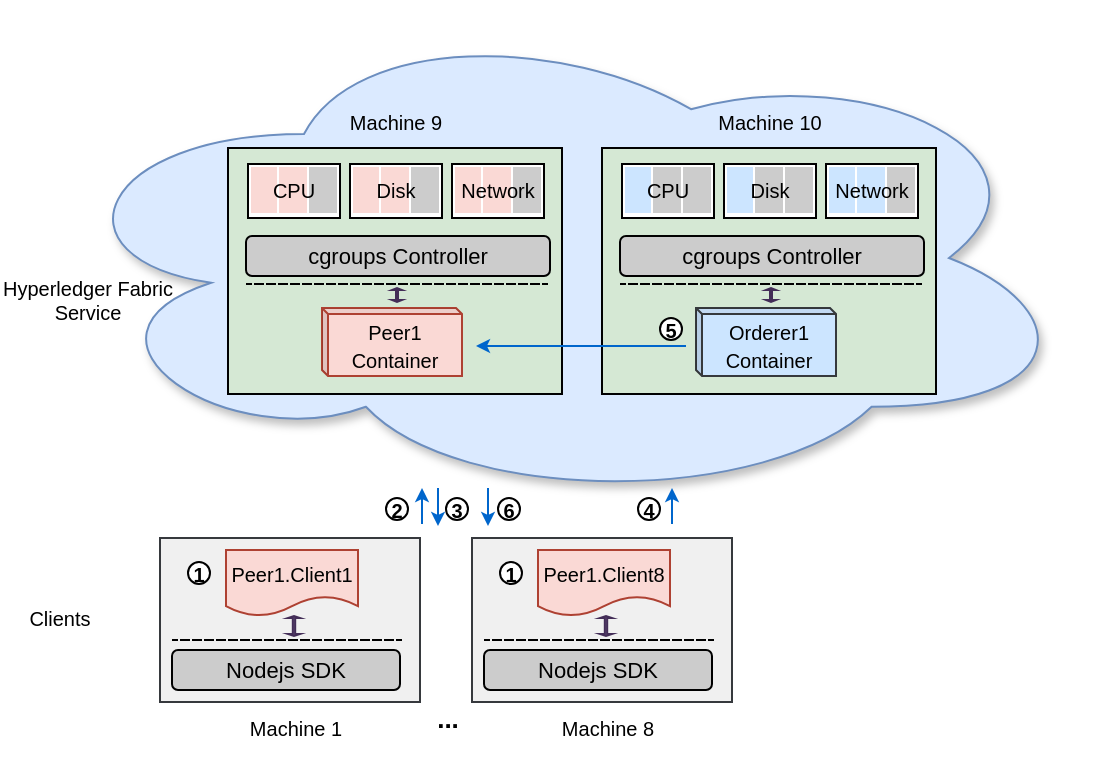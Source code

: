 <mxfile version="20.2.3" type="device"><diagram id="aW8BC6xyf7XYzy20FpQa" name="Page-1"><mxGraphModel dx="846" dy="538" grid="1" gridSize="10" guides="1" tooltips="1" connect="1" arrows="1" fold="1" page="1" pageScale="1" pageWidth="827" pageHeight="1169" math="0" shadow="0"><root><mxCell id="0"/><mxCell id="1" parent="0"/><mxCell id="eV-ryXbZPhfeSsPidO4Q-74" value="" style="ellipse;shape=cloud;whiteSpace=wrap;html=1;align=center;fillColor=#DBEAFF;strokeColor=#6c8ebf;shadow=1;" vertex="1" parent="1"><mxGeometry x="186" y="360" width="516" height="248" as="geometry"/></mxCell><mxCell id="eV-ryXbZPhfeSsPidO4Q-75" value="" style="rounded=0;whiteSpace=wrap;html=1;fillColor=#D5E8D4;" vertex="1" parent="1"><mxGeometry x="464" y="429" width="167" height="123" as="geometry"/></mxCell><mxCell id="eV-ryXbZPhfeSsPidO4Q-76" value="cgroups Controller" style="rounded=1;whiteSpace=wrap;html=1;fillColor=#CCCCCC;strokeColor=#000000;fontSize=11;" vertex="1" parent="1"><mxGeometry x="473" y="473" width="152" height="20" as="geometry"/></mxCell><mxCell id="eV-ryXbZPhfeSsPidO4Q-77" value="" style="endArrow=none;dashed=1;html=1;rounded=0;fontColor=#000000;shape=link;sketch=0;width=0;" edge="1" parent="1"><mxGeometry width="50" height="50" relative="1" as="geometry"><mxPoint x="624" y="497" as="sourcePoint"/><mxPoint x="473" y="497" as="targetPoint"/></mxGeometry></mxCell><mxCell id="eV-ryXbZPhfeSsPidO4Q-78" value="" style="html=1;shadow=0;dashed=0;align=center;verticalAlign=middle;shape=mxgraph.arrows2.twoWayArrow;dy=0.8;dx=1.0;fontColor=#ffffff;strokeColor=#432D57;fillColor=#76608a;direction=south;" vertex="1" parent="1"><mxGeometry x="546" y="499" width="5" height="7" as="geometry"/></mxCell><mxCell id="eV-ryXbZPhfeSsPidO4Q-79" value="" style="rounded=0;whiteSpace=wrap;html=1;shadow=0;labelBackgroundColor=none;fontSize=10;fontColor=#000000;strokeColor=#000000;fillColor=#FFFFFF;" vertex="1" parent="1"><mxGeometry x="474" y="437" width="46" height="27" as="geometry"/></mxCell><mxCell id="eV-ryXbZPhfeSsPidO4Q-80" value="" style="rounded=0;whiteSpace=wrap;html=1;shadow=0;fontSize=10;strokeColor=#FFFFFF;fillColor=#cce5ff;imageWidth=21;imageHeight=21;absoluteArcSize=1;" vertex="1" parent="1"><mxGeometry x="475" y="438" width="15" height="24" as="geometry"/></mxCell><mxCell id="eV-ryXbZPhfeSsPidO4Q-81" value="" style="rounded=0;whiteSpace=wrap;html=1;shadow=0;fontSize=10;strokeColor=#FFFFFF;fillColor=#CCCCCC;imageWidth=21;imageHeight=21;absoluteArcSize=1;" vertex="1" parent="1"><mxGeometry x="489" y="438" width="15" height="24" as="geometry"/></mxCell><mxCell id="eV-ryXbZPhfeSsPidO4Q-82" value="" style="rounded=0;whiteSpace=wrap;html=1;shadow=0;fontSize=10;fontColor=#000000;strokeColor=#FFFFFF;fillColor=#CCCCCC;imageWidth=21;imageHeight=21;absoluteArcSize=1;" vertex="1" parent="1"><mxGeometry x="504" y="438" width="15" height="24" as="geometry"/></mxCell><mxCell id="eV-ryXbZPhfeSsPidO4Q-83" value="CPU" style="text;html=1;strokeColor=none;fillColor=none;align=center;verticalAlign=middle;whiteSpace=wrap;rounded=0;fontSize=10;" vertex="1" parent="1"><mxGeometry x="470" y="438" width="54" height="24" as="geometry"/></mxCell><mxCell id="eV-ryXbZPhfeSsPidO4Q-84" value="" style="rounded=0;whiteSpace=wrap;html=1;shadow=0;labelBackgroundColor=none;fontSize=10;fontColor=#000000;strokeColor=#000000;fillColor=#FFFFFF;" vertex="1" parent="1"><mxGeometry x="525" y="437" width="46" height="27" as="geometry"/></mxCell><mxCell id="eV-ryXbZPhfeSsPidO4Q-85" value="" style="rounded=0;whiteSpace=wrap;html=1;shadow=0;fontSize=10;strokeColor=#FFFFFF;fillColor=#cce5ff;imageWidth=21;imageHeight=21;absoluteArcSize=1;" vertex="1" parent="1"><mxGeometry x="526" y="438" width="15" height="24" as="geometry"/></mxCell><mxCell id="eV-ryXbZPhfeSsPidO4Q-86" value="" style="rounded=0;whiteSpace=wrap;html=1;shadow=0;fontSize=10;strokeColor=#FFFFFF;fillColor=#CCCCCC;imageWidth=21;imageHeight=21;absoluteArcSize=1;" vertex="1" parent="1"><mxGeometry x="540" y="438" width="15" height="24" as="geometry"/></mxCell><mxCell id="eV-ryXbZPhfeSsPidO4Q-87" value="" style="rounded=0;whiteSpace=wrap;html=1;shadow=0;fontSize=10;fontColor=#000000;strokeColor=#FFFFFF;fillColor=#CCCCCC;imageWidth=21;imageHeight=21;absoluteArcSize=1;" vertex="1" parent="1"><mxGeometry x="555" y="438" width="15" height="24" as="geometry"/></mxCell><mxCell id="eV-ryXbZPhfeSsPidO4Q-88" value="Disk" style="text;html=1;strokeColor=none;fillColor=none;align=center;verticalAlign=middle;whiteSpace=wrap;rounded=0;fontSize=10;" vertex="1" parent="1"><mxGeometry x="521" y="438" width="54" height="24" as="geometry"/></mxCell><mxCell id="eV-ryXbZPhfeSsPidO4Q-89" value="" style="rounded=0;whiteSpace=wrap;html=1;shadow=0;labelBackgroundColor=none;fontSize=10;fontColor=#000000;strokeColor=#000000;fillColor=#FFFFFF;" vertex="1" parent="1"><mxGeometry x="576" y="437" width="46" height="27" as="geometry"/></mxCell><mxCell id="eV-ryXbZPhfeSsPidO4Q-90" value="" style="rounded=0;whiteSpace=wrap;html=1;shadow=0;fontSize=10;strokeColor=#FFFFFF;fillColor=#cce5ff;imageWidth=21;imageHeight=21;absoluteArcSize=1;" vertex="1" parent="1"><mxGeometry x="577" y="438" width="15" height="24" as="geometry"/></mxCell><mxCell id="eV-ryXbZPhfeSsPidO4Q-91" value="" style="rounded=0;whiteSpace=wrap;html=1;shadow=0;fontSize=10;strokeColor=#FFFFFF;fillColor=#cce5ff;imageWidth=21;imageHeight=21;absoluteArcSize=1;" vertex="1" parent="1"><mxGeometry x="591" y="438" width="15" height="24" as="geometry"/></mxCell><mxCell id="eV-ryXbZPhfeSsPidO4Q-92" value="" style="rounded=0;whiteSpace=wrap;html=1;shadow=0;fontSize=10;fontColor=#000000;strokeColor=#FFFFFF;fillColor=#CCCCCC;imageWidth=21;imageHeight=21;absoluteArcSize=1;" vertex="1" parent="1"><mxGeometry x="606" y="438" width="15" height="24" as="geometry"/></mxCell><mxCell id="eV-ryXbZPhfeSsPidO4Q-93" value="Network" style="text;html=1;strokeColor=none;fillColor=none;align=center;verticalAlign=middle;whiteSpace=wrap;rounded=0;fontSize=10;" vertex="1" parent="1"><mxGeometry x="572" y="438" width="54" height="24" as="geometry"/></mxCell><mxCell id="eV-ryXbZPhfeSsPidO4Q-94" value="&lt;font style=&quot;font-size: 10px;&quot;&gt;Orderer1&lt;br style=&quot;&quot;&gt;Container&lt;/font&gt;" style="shape=cube;whiteSpace=wrap;html=1;boundedLbl=1;backgroundOutline=1;darkOpacity=0.05;darkOpacity2=0.1;shadow=0;strokeColor=#36393d;fillColor=#cce5ff;size=3;fontSize=11;" vertex="1" parent="1"><mxGeometry x="511" y="509" width="70" height="34" as="geometry"/></mxCell><mxCell id="eV-ryXbZPhfeSsPidO4Q-95" value="&lt;font style=&quot;font-size: 10px;&quot;&gt;Machine 10&lt;/font&gt;" style="text;html=1;strokeColor=none;fillColor=none;align=center;verticalAlign=middle;whiteSpace=wrap;rounded=0;fontSize=10;" vertex="1" parent="1"><mxGeometry x="518" y="401" width="60" height="30" as="geometry"/></mxCell><mxCell id="eV-ryXbZPhfeSsPidO4Q-96" value="" style="rounded=0;whiteSpace=wrap;html=1;fillColor=#D5E8D4;" vertex="1" parent="1"><mxGeometry x="277" y="429" width="167" height="123" as="geometry"/></mxCell><mxCell id="eV-ryXbZPhfeSsPidO4Q-97" value="cgroups Controller" style="rounded=1;whiteSpace=wrap;html=1;fillColor=#CCCCCC;strokeColor=#000000;fontSize=11;" vertex="1" parent="1"><mxGeometry x="286" y="473" width="152" height="20" as="geometry"/></mxCell><mxCell id="eV-ryXbZPhfeSsPidO4Q-98" value="" style="endArrow=none;dashed=1;html=1;rounded=0;fontColor=#000000;shape=link;sketch=0;width=0;" edge="1" parent="1"><mxGeometry width="50" height="50" relative="1" as="geometry"><mxPoint x="437" y="497.0" as="sourcePoint"/><mxPoint x="286" y="497.0" as="targetPoint"/></mxGeometry></mxCell><mxCell id="eV-ryXbZPhfeSsPidO4Q-99" value="" style="html=1;shadow=0;dashed=0;align=center;verticalAlign=middle;shape=mxgraph.arrows2.twoWayArrow;dy=0.8;dx=1.0;fontColor=#ffffff;strokeColor=#432D57;fillColor=#76608a;direction=south;" vertex="1" parent="1"><mxGeometry x="359" y="499" width="5" height="7" as="geometry"/></mxCell><mxCell id="eV-ryXbZPhfeSsPidO4Q-100" value="" style="rounded=0;whiteSpace=wrap;html=1;shadow=0;labelBackgroundColor=none;fontSize=10;fontColor=#000000;strokeColor=#000000;fillColor=#FFFFFF;" vertex="1" parent="1"><mxGeometry x="287" y="437" width="46" height="27" as="geometry"/></mxCell><mxCell id="eV-ryXbZPhfeSsPidO4Q-101" value="" style="rounded=0;whiteSpace=wrap;html=1;shadow=0;fontSize=10;strokeColor=#FFFFFF;fillColor=#fad9d5;imageWidth=21;imageHeight=21;absoluteArcSize=1;" vertex="1" parent="1"><mxGeometry x="288" y="438" width="15" height="24" as="geometry"/></mxCell><mxCell id="eV-ryXbZPhfeSsPidO4Q-102" value="" style="rounded=0;whiteSpace=wrap;html=1;shadow=0;fontSize=10;strokeColor=#FFFFFF;fillColor=#fad9d5;imageWidth=21;imageHeight=21;absoluteArcSize=1;" vertex="1" parent="1"><mxGeometry x="302" y="438" width="15" height="24" as="geometry"/></mxCell><mxCell id="eV-ryXbZPhfeSsPidO4Q-103" value="" style="rounded=0;whiteSpace=wrap;html=1;shadow=0;fontSize=10;fontColor=#000000;strokeColor=#FFFFFF;fillColor=#CCCCCC;imageWidth=21;imageHeight=21;absoluteArcSize=1;" vertex="1" parent="1"><mxGeometry x="317" y="438" width="15" height="24" as="geometry"/></mxCell><mxCell id="eV-ryXbZPhfeSsPidO4Q-104" value="CPU" style="text;html=1;strokeColor=none;fillColor=none;align=center;verticalAlign=middle;whiteSpace=wrap;rounded=0;fontSize=10;" vertex="1" parent="1"><mxGeometry x="283" y="438" width="54" height="24" as="geometry"/></mxCell><mxCell id="eV-ryXbZPhfeSsPidO4Q-105" value="" style="rounded=0;whiteSpace=wrap;html=1;shadow=0;labelBackgroundColor=none;fontSize=10;fontColor=#000000;strokeColor=#000000;fillColor=#FFFFFF;" vertex="1" parent="1"><mxGeometry x="338" y="437" width="46" height="27" as="geometry"/></mxCell><mxCell id="eV-ryXbZPhfeSsPidO4Q-106" value="" style="rounded=0;whiteSpace=wrap;html=1;shadow=0;fontSize=10;strokeColor=#FFFFFF;fillColor=#fad9d5;imageWidth=21;imageHeight=21;absoluteArcSize=1;" vertex="1" parent="1"><mxGeometry x="339" y="438" width="15" height="24" as="geometry"/></mxCell><mxCell id="eV-ryXbZPhfeSsPidO4Q-107" value="" style="rounded=0;whiteSpace=wrap;html=1;shadow=0;fontSize=10;strokeColor=#FFFFFF;fillColor=#fad9d5;imageWidth=21;imageHeight=21;absoluteArcSize=1;" vertex="1" parent="1"><mxGeometry x="353" y="438" width="15" height="24" as="geometry"/></mxCell><mxCell id="eV-ryXbZPhfeSsPidO4Q-108" value="" style="rounded=0;whiteSpace=wrap;html=1;shadow=0;fontSize=10;fontColor=#000000;strokeColor=#FFFFFF;fillColor=#CCCCCC;imageWidth=21;imageHeight=21;absoluteArcSize=1;" vertex="1" parent="1"><mxGeometry x="368" y="438" width="15" height="24" as="geometry"/></mxCell><mxCell id="eV-ryXbZPhfeSsPidO4Q-109" value="Disk" style="text;html=1;strokeColor=none;fillColor=none;align=center;verticalAlign=middle;whiteSpace=wrap;rounded=0;fontSize=10;" vertex="1" parent="1"><mxGeometry x="334" y="438" width="54" height="24" as="geometry"/></mxCell><mxCell id="eV-ryXbZPhfeSsPidO4Q-110" value="" style="rounded=0;whiteSpace=wrap;html=1;shadow=0;labelBackgroundColor=none;fontSize=10;fontColor=#000000;strokeColor=#000000;fillColor=#FFFFFF;" vertex="1" parent="1"><mxGeometry x="389" y="437" width="46" height="27" as="geometry"/></mxCell><mxCell id="eV-ryXbZPhfeSsPidO4Q-111" value="" style="rounded=0;whiteSpace=wrap;html=1;shadow=0;fontSize=10;strokeColor=#FFFFFF;fillColor=#fad9d5;imageWidth=21;imageHeight=21;absoluteArcSize=1;" vertex="1" parent="1"><mxGeometry x="390" y="438" width="15" height="24" as="geometry"/></mxCell><mxCell id="eV-ryXbZPhfeSsPidO4Q-112" value="" style="rounded=0;whiteSpace=wrap;html=1;shadow=0;fontSize=10;strokeColor=#FFFFFF;fillColor=#fad9d5;imageWidth=21;imageHeight=21;absoluteArcSize=1;" vertex="1" parent="1"><mxGeometry x="404" y="438" width="15" height="24" as="geometry"/></mxCell><mxCell id="eV-ryXbZPhfeSsPidO4Q-113" value="" style="rounded=0;whiteSpace=wrap;html=1;shadow=0;fontSize=10;fontColor=#000000;strokeColor=#FFFFFF;fillColor=#CCCCCC;imageWidth=21;imageHeight=21;absoluteArcSize=1;" vertex="1" parent="1"><mxGeometry x="419" y="438" width="15" height="24" as="geometry"/></mxCell><mxCell id="eV-ryXbZPhfeSsPidO4Q-114" value="Network" style="text;html=1;strokeColor=none;fillColor=none;align=center;verticalAlign=middle;whiteSpace=wrap;rounded=0;fontSize=10;" vertex="1" parent="1"><mxGeometry x="385" y="438" width="54" height="24" as="geometry"/></mxCell><mxCell id="eV-ryXbZPhfeSsPidO4Q-115" value="&lt;font style=&quot;font-size: 10px;&quot;&gt;Peer1&lt;br style=&quot;&quot;&gt;Container&lt;/font&gt;" style="shape=cube;whiteSpace=wrap;html=1;boundedLbl=1;backgroundOutline=1;darkOpacity=0.05;darkOpacity2=0.1;shadow=0;size=3;fontSize=11;fillColor=#fad9d5;strokeColor=#ae4132;" vertex="1" parent="1"><mxGeometry x="324" y="509" width="70" height="34" as="geometry"/></mxCell><mxCell id="eV-ryXbZPhfeSsPidO4Q-116" value="&lt;font style=&quot;font-size: 10px;&quot;&gt;Machine 9&lt;/font&gt;" style="text;html=1;strokeColor=none;fillColor=none;align=center;verticalAlign=middle;whiteSpace=wrap;rounded=0;fontSize=10;" vertex="1" parent="1"><mxGeometry x="331" y="401" width="60" height="30" as="geometry"/></mxCell><mxCell id="eV-ryXbZPhfeSsPidO4Q-117" value="" style="endArrow=classic;html=1;rounded=0;fontSize=10;strokeColor=#0066CC;endSize=4;startSize=4;jumpSize=6;" edge="1" parent="1"><mxGeometry width="50" height="50" relative="1" as="geometry"><mxPoint x="506" y="528.0" as="sourcePoint"/><mxPoint x="401" y="528.0" as="targetPoint"/></mxGeometry></mxCell><mxCell id="eV-ryXbZPhfeSsPidO4Q-118" value="5" style="ellipse;whiteSpace=wrap;html=1;aspect=fixed;fontSize=10;strokeColor=#000000;fillColor=#FFFFFF;fontStyle=1" vertex="1" parent="1"><mxGeometry x="493" y="514" width="11" height="11" as="geometry"/></mxCell><mxCell id="eV-ryXbZPhfeSsPidO4Q-135" value="" style="rounded=0;whiteSpace=wrap;html=1;fillColor=#F0F0F0;strokeColor=#36393d;" vertex="1" parent="1"><mxGeometry x="399" y="624" width="130" height="82" as="geometry"/></mxCell><mxCell id="eV-ryXbZPhfeSsPidO4Q-136" value="Nodejs SDK" style="rounded=1;whiteSpace=wrap;html=1;fontSize=11;fillColor=#CCCCCC;strokeColor=#000000;" vertex="1" parent="1"><mxGeometry x="405" y="680" width="114" height="20" as="geometry"/></mxCell><mxCell id="eV-ryXbZPhfeSsPidO4Q-137" value="" style="endArrow=none;dashed=1;html=1;rounded=0;fontColor=#000000;shape=link;sketch=0;width=0;" edge="1" parent="1"><mxGeometry width="50" height="50" relative="1" as="geometry"><mxPoint x="520" y="675.0" as="sourcePoint"/><mxPoint x="405" y="675.0" as="targetPoint"/></mxGeometry></mxCell><mxCell id="eV-ryXbZPhfeSsPidO4Q-138" value="" style="html=1;shadow=0;dashed=0;align=center;verticalAlign=middle;shape=mxgraph.arrows2.twoWayArrow;dy=0.8;dx=1.0;fontColor=#ffffff;strokeColor=#432D57;fillColor=#76608a;direction=south;" vertex="1" parent="1"><mxGeometry x="463" y="663" width="6" height="10" as="geometry"/></mxCell><mxCell id="eV-ryXbZPhfeSsPidO4Q-139" value="&lt;font style=&quot;font-size: 10px;&quot;&gt;Peer1.Client8&lt;/font&gt;" style="shape=document;whiteSpace=wrap;html=1;boundedLbl=1;fillColor=#fad9d5;strokeColor=#ae4132;" vertex="1" parent="1"><mxGeometry x="432" y="630" width="66" height="33" as="geometry"/></mxCell><mxCell id="eV-ryXbZPhfeSsPidO4Q-140" value="&lt;font style=&quot;font-size: 10px;&quot;&gt;Machine 8&lt;/font&gt;" style="text;html=1;strokeColor=none;fillColor=none;align=center;verticalAlign=middle;whiteSpace=wrap;rounded=0;fontSize=10;" vertex="1" parent="1"><mxGeometry x="437" y="704" width="60" height="30" as="geometry"/></mxCell><mxCell id="eV-ryXbZPhfeSsPidO4Q-141" value="1" style="ellipse;whiteSpace=wrap;html=1;aspect=fixed;fontSize=10;strokeColor=#000000;fillColor=#FFFFFF;fontStyle=1" vertex="1" parent="1"><mxGeometry x="413" y="636" width="11" height="11" as="geometry"/></mxCell><mxCell id="eV-ryXbZPhfeSsPidO4Q-142" value="" style="rounded=0;whiteSpace=wrap;html=1;fillColor=#F0F0F0;strokeColor=#36393d;" vertex="1" parent="1"><mxGeometry x="243" y="624" width="130" height="82" as="geometry"/></mxCell><mxCell id="eV-ryXbZPhfeSsPidO4Q-143" value="Nodejs SDK" style="rounded=1;whiteSpace=wrap;html=1;fontSize=11;fillColor=#CCCCCC;strokeColor=#000000;" vertex="1" parent="1"><mxGeometry x="249" y="680" width="114" height="20" as="geometry"/></mxCell><mxCell id="eV-ryXbZPhfeSsPidO4Q-144" value="" style="endArrow=none;dashed=1;html=1;rounded=0;fontColor=#000000;shape=link;sketch=0;width=0;" edge="1" parent="1"><mxGeometry width="50" height="50" relative="1" as="geometry"><mxPoint x="364.0" y="675.0" as="sourcePoint"/><mxPoint x="249.0" y="675.0" as="targetPoint"/></mxGeometry></mxCell><mxCell id="eV-ryXbZPhfeSsPidO4Q-145" value="" style="html=1;shadow=0;dashed=0;align=center;verticalAlign=middle;shape=mxgraph.arrows2.twoWayArrow;dy=0.8;dx=1.0;fontColor=#ffffff;strokeColor=#432D57;fillColor=#76608a;direction=south;" vertex="1" parent="1"><mxGeometry x="307" y="663" width="6" height="10" as="geometry"/></mxCell><mxCell id="eV-ryXbZPhfeSsPidO4Q-146" value="&lt;font style=&quot;font-size: 10px;&quot;&gt;Peer1.Client1&lt;/font&gt;" style="shape=document;whiteSpace=wrap;html=1;boundedLbl=1;fillColor=#fad9d5;strokeColor=#ae4132;" vertex="1" parent="1"><mxGeometry x="276" y="630" width="66" height="33" as="geometry"/></mxCell><mxCell id="eV-ryXbZPhfeSsPidO4Q-147" value="&lt;font style=&quot;font-size: 10px;&quot;&gt;Machine 1&lt;/font&gt;" style="text;html=1;strokeColor=none;fillColor=none;align=center;verticalAlign=middle;whiteSpace=wrap;rounded=0;fontSize=10;" vertex="1" parent="1"><mxGeometry x="281" y="704" width="60" height="30" as="geometry"/></mxCell><mxCell id="eV-ryXbZPhfeSsPidO4Q-148" value="1" style="ellipse;whiteSpace=wrap;html=1;aspect=fixed;fontSize=10;strokeColor=#000000;fillColor=#FFFFFF;fontStyle=1" vertex="1" parent="1"><mxGeometry x="257" y="636" width="11" height="11" as="geometry"/></mxCell><mxCell id="eV-ryXbZPhfeSsPidO4Q-149" value="&lt;b&gt;&lt;font style=&quot;font-size: 13px;&quot;&gt;...&lt;/font&gt;&lt;/b&gt;" style="text;html=1;strokeColor=none;fillColor=none;align=center;verticalAlign=middle;whiteSpace=wrap;rounded=0;fontSize=10;" vertex="1" parent="1"><mxGeometry x="357" y="699" width="60" height="30" as="geometry"/></mxCell><mxCell id="eV-ryXbZPhfeSsPidO4Q-150" value="&lt;span style=&quot;font-size: 10px;&quot;&gt;Clients&lt;/span&gt;" style="text;html=1;strokeColor=none;fillColor=none;align=center;verticalAlign=middle;whiteSpace=wrap;rounded=0;fontSize=8;" vertex="1" parent="1"><mxGeometry x="163" y="649" width="60" height="30" as="geometry"/></mxCell><mxCell id="eV-ryXbZPhfeSsPidO4Q-151" value="&lt;font style=&quot;font-size: 10px;&quot;&gt;Hyperledger&amp;nbsp;Fabric&lt;br&gt;Service&lt;br&gt;&lt;/font&gt;" style="text;html=1;strokeColor=none;fillColor=none;align=center;verticalAlign=middle;whiteSpace=wrap;rounded=0;fontSize=8;" vertex="1" parent="1"><mxGeometry x="177" y="490" width="60" height="30" as="geometry"/></mxCell><mxCell id="eV-ryXbZPhfeSsPidO4Q-152" value="" style="endArrow=classic;html=1;rounded=0;fontSize=10;strokeColor=#0066CC;endSize=4;startSize=4;" edge="1" parent="1"><mxGeometry width="50" height="50" relative="1" as="geometry"><mxPoint x="499" y="617.0" as="sourcePoint"/><mxPoint x="499" y="599.0" as="targetPoint"/></mxGeometry></mxCell><mxCell id="eV-ryXbZPhfeSsPidO4Q-153" value="4" style="ellipse;whiteSpace=wrap;html=1;aspect=fixed;fontSize=10;strokeColor=#000000;fillColor=#FFFFFF;fontStyle=1" vertex="1" parent="1"><mxGeometry x="482" y="604" width="11" height="11" as="geometry"/></mxCell><mxCell id="eV-ryXbZPhfeSsPidO4Q-154" value="" style="endArrow=classic;html=1;rounded=0;fontSize=10;strokeColor=#0066CC;endSize=4;startSize=4;" edge="1" parent="1"><mxGeometry width="50" height="50" relative="1" as="geometry"><mxPoint x="374" y="617.0" as="sourcePoint"/><mxPoint x="374" y="599.0" as="targetPoint"/></mxGeometry></mxCell><mxCell id="eV-ryXbZPhfeSsPidO4Q-155" value="" style="endArrow=classic;html=1;rounded=0;fontSize=10;strokeColor=#0066CC;endSize=4;startSize=4;jumpSize=6;" edge="1" parent="1"><mxGeometry width="50" height="50" relative="1" as="geometry"><mxPoint x="382" y="599.0" as="sourcePoint"/><mxPoint x="382" y="618.0" as="targetPoint"/></mxGeometry></mxCell><mxCell id="eV-ryXbZPhfeSsPidO4Q-156" value="" style="endArrow=classic;html=1;rounded=0;fontSize=10;strokeColor=#0066CC;endSize=4;startSize=4;jumpSize=6;" edge="1" parent="1"><mxGeometry width="50" height="50" relative="1" as="geometry"><mxPoint x="407" y="599.0" as="sourcePoint"/><mxPoint x="407" y="618.0" as="targetPoint"/></mxGeometry></mxCell><mxCell id="eV-ryXbZPhfeSsPidO4Q-157" value="2" style="ellipse;whiteSpace=wrap;html=1;aspect=fixed;fontSize=10;strokeColor=#000000;fillColor=#FFFFFF;fontStyle=1" vertex="1" parent="1"><mxGeometry x="356" y="604" width="11" height="11" as="geometry"/></mxCell><mxCell id="eV-ryXbZPhfeSsPidO4Q-158" value="3" style="ellipse;whiteSpace=wrap;html=1;aspect=fixed;fontSize=10;strokeColor=#000000;fillColor=#FFFFFF;fontStyle=1" vertex="1" parent="1"><mxGeometry x="386" y="604" width="11" height="11" as="geometry"/></mxCell><mxCell id="eV-ryXbZPhfeSsPidO4Q-159" value="6" style="ellipse;whiteSpace=wrap;html=1;aspect=fixed;fontSize=10;strokeColor=#000000;fillColor=#FFFFFF;fontStyle=1" vertex="1" parent="1"><mxGeometry x="412" y="604" width="11" height="11" as="geometry"/></mxCell></root></mxGraphModel></diagram></mxfile>